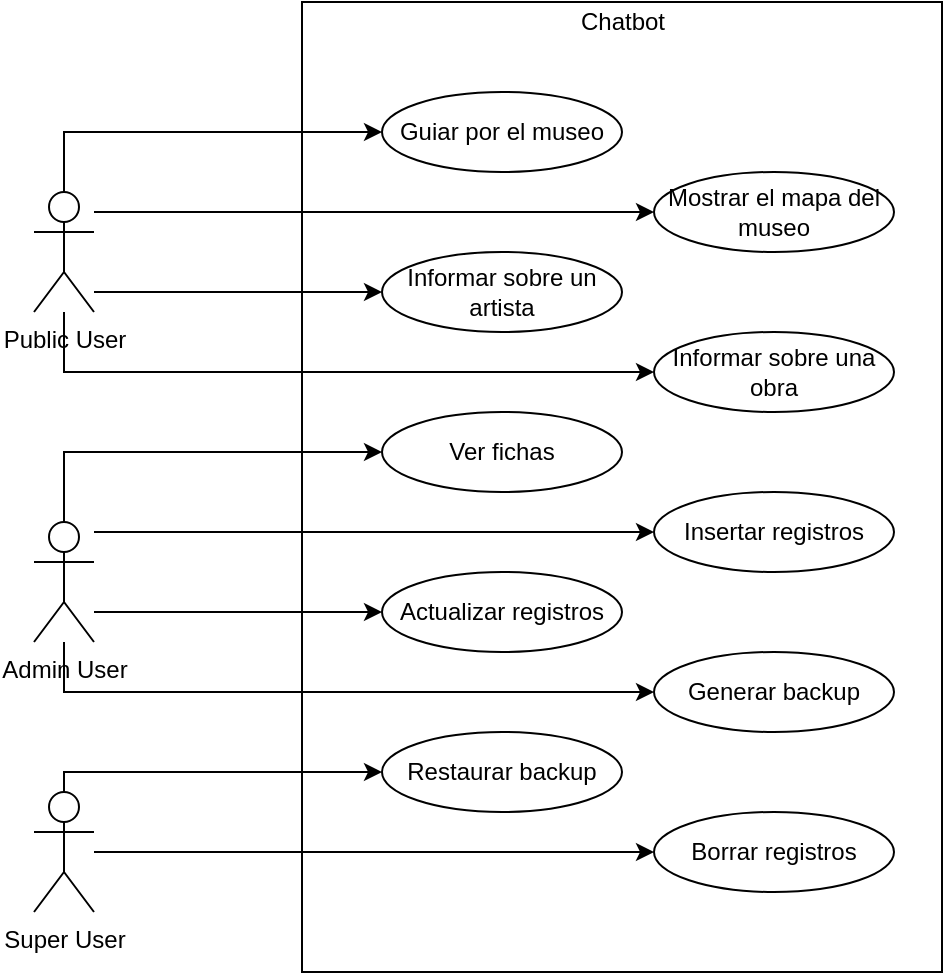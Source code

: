 <mxfile version="14.1.8" type="device"><diagram id="gU7Apu292KVYScCvncg6" name="Página-1"><mxGraphModel dx="1185" dy="678" grid="1" gridSize="10" guides="1" tooltips="1" connect="1" arrows="1" fold="1" page="1" pageScale="1" pageWidth="827" pageHeight="1169" math="0" shadow="0"><root><mxCell id="0"/><mxCell id="1" parent="0"/><mxCell id="TwvPtJrQMFcCEGabziHk-2" value="" style="rounded=0;whiteSpace=wrap;html=1;" vertex="1" parent="1"><mxGeometry x="254" y="325" width="320" height="485" as="geometry"/></mxCell><mxCell id="TwvPtJrQMFcCEGabziHk-11" style="edgeStyle=orthogonalEdgeStyle;rounded=0;orthogonalLoop=1;jettySize=auto;html=1;" edge="1" parent="1" source="TwvPtJrQMFcCEGabziHk-1" target="TwvPtJrQMFcCEGabziHk-7"><mxGeometry relative="1" as="geometry"><Array as="points"><mxPoint x="220" y="430"/><mxPoint x="220" y="430"/></Array></mxGeometry></mxCell><mxCell id="TwvPtJrQMFcCEGabziHk-12" style="edgeStyle=orthogonalEdgeStyle;rounded=0;orthogonalLoop=1;jettySize=auto;html=1;" edge="1" parent="1" source="TwvPtJrQMFcCEGabziHk-1" target="TwvPtJrQMFcCEGabziHk-5"><mxGeometry relative="1" as="geometry"><Array as="points"><mxPoint x="190" y="470"/><mxPoint x="190" y="470"/></Array></mxGeometry></mxCell><mxCell id="TwvPtJrQMFcCEGabziHk-13" style="edgeStyle=orthogonalEdgeStyle;rounded=0;orthogonalLoop=1;jettySize=auto;html=1;entryX=0;entryY=0.5;entryDx=0;entryDy=0;" edge="1" parent="1" source="TwvPtJrQMFcCEGabziHk-1" target="TwvPtJrQMFcCEGabziHk-6"><mxGeometry relative="1" as="geometry"><Array as="points"><mxPoint x="135" y="510"/></Array></mxGeometry></mxCell><mxCell id="TwvPtJrQMFcCEGabziHk-1" value="Public User" style="shape=umlActor;verticalLabelPosition=bottom;verticalAlign=top;html=1;" vertex="1" parent="1"><mxGeometry x="120" y="420" width="30" height="60" as="geometry"/></mxCell><mxCell id="TwvPtJrQMFcCEGabziHk-3" value="Chatbot" style="text;html=1;align=center;verticalAlign=middle;resizable=0;points=[];autosize=1;" vertex="1" parent="1"><mxGeometry x="384" y="325" width="60" height="20" as="geometry"/></mxCell><mxCell id="TwvPtJrQMFcCEGabziHk-4" value="Guiar por el museo" style="ellipse;whiteSpace=wrap;html=1;" vertex="1" parent="1"><mxGeometry x="294" y="370" width="120" height="40" as="geometry"/></mxCell><mxCell id="TwvPtJrQMFcCEGabziHk-5" value="Informar sobre un artista" style="ellipse;whiteSpace=wrap;html=1;" vertex="1" parent="1"><mxGeometry x="294" y="450" width="120" height="40" as="geometry"/></mxCell><mxCell id="TwvPtJrQMFcCEGabziHk-6" value="Informar sobre una obra" style="ellipse;whiteSpace=wrap;html=1;" vertex="1" parent="1"><mxGeometry x="430" y="490" width="120" height="40" as="geometry"/></mxCell><mxCell id="TwvPtJrQMFcCEGabziHk-7" value="Mostrar el mapa del museo" style="ellipse;whiteSpace=wrap;html=1;" vertex="1" parent="1"><mxGeometry x="430" y="410" width="120" height="40" as="geometry"/></mxCell><mxCell id="TwvPtJrQMFcCEGabziHk-20" style="edgeStyle=orthogonalEdgeStyle;rounded=0;orthogonalLoop=1;jettySize=auto;html=1;entryX=0;entryY=0.5;entryDx=0;entryDy=0;" edge="1" parent="1" source="TwvPtJrQMFcCEGabziHk-8" target="TwvPtJrQMFcCEGabziHk-14"><mxGeometry relative="1" as="geometry"><Array as="points"><mxPoint x="135" y="550"/></Array></mxGeometry></mxCell><mxCell id="TwvPtJrQMFcCEGabziHk-21" style="edgeStyle=orthogonalEdgeStyle;rounded=0;orthogonalLoop=1;jettySize=auto;html=1;entryX=0;entryY=0.5;entryDx=0;entryDy=0;" edge="1" parent="1" source="TwvPtJrQMFcCEGabziHk-8" target="TwvPtJrQMFcCEGabziHk-15"><mxGeometry relative="1" as="geometry"><Array as="points"><mxPoint x="210" y="590"/><mxPoint x="210" y="590"/></Array></mxGeometry></mxCell><mxCell id="TwvPtJrQMFcCEGabziHk-22" style="edgeStyle=orthogonalEdgeStyle;rounded=0;orthogonalLoop=1;jettySize=auto;html=1;entryX=0;entryY=0.5;entryDx=0;entryDy=0;" edge="1" parent="1" source="TwvPtJrQMFcCEGabziHk-8" target="TwvPtJrQMFcCEGabziHk-17"><mxGeometry relative="1" as="geometry"><Array as="points"><mxPoint x="190" y="630"/><mxPoint x="190" y="630"/></Array></mxGeometry></mxCell><mxCell id="TwvPtJrQMFcCEGabziHk-23" style="edgeStyle=orthogonalEdgeStyle;rounded=0;orthogonalLoop=1;jettySize=auto;html=1;entryX=0;entryY=0.5;entryDx=0;entryDy=0;" edge="1" parent="1" source="TwvPtJrQMFcCEGabziHk-8" target="TwvPtJrQMFcCEGabziHk-19"><mxGeometry relative="1" as="geometry"><Array as="points"><mxPoint x="135" y="670"/></Array></mxGeometry></mxCell><mxCell id="TwvPtJrQMFcCEGabziHk-8" value="Admin User" style="shape=umlActor;verticalLabelPosition=bottom;verticalAlign=top;html=1;" vertex="1" parent="1"><mxGeometry x="120" y="585" width="30" height="60" as="geometry"/></mxCell><mxCell id="TwvPtJrQMFcCEGabziHk-10" style="edgeStyle=orthogonalEdgeStyle;rounded=0;orthogonalLoop=1;jettySize=auto;html=1;" edge="1" parent="1" source="TwvPtJrQMFcCEGabziHk-1" target="TwvPtJrQMFcCEGabziHk-4"><mxGeometry relative="1" as="geometry"><Array as="points"><mxPoint x="135" y="390"/></Array></mxGeometry></mxCell><mxCell id="TwvPtJrQMFcCEGabziHk-14" value="Ver fichas" style="ellipse;whiteSpace=wrap;html=1;" vertex="1" parent="1"><mxGeometry x="294" y="530" width="120" height="40" as="geometry"/></mxCell><mxCell id="TwvPtJrQMFcCEGabziHk-15" value="Insertar registros" style="ellipse;whiteSpace=wrap;html=1;" vertex="1" parent="1"><mxGeometry x="430" y="570" width="120" height="40" as="geometry"/></mxCell><mxCell id="TwvPtJrQMFcCEGabziHk-16" value="Borrar registros" style="ellipse;whiteSpace=wrap;html=1;" vertex="1" parent="1"><mxGeometry x="430" y="730" width="120" height="40" as="geometry"/></mxCell><mxCell id="TwvPtJrQMFcCEGabziHk-17" value="Actualizar registros" style="ellipse;whiteSpace=wrap;html=1;" vertex="1" parent="1"><mxGeometry x="294" y="610" width="120" height="40" as="geometry"/></mxCell><mxCell id="TwvPtJrQMFcCEGabziHk-18" value="Restaurar backup" style="ellipse;whiteSpace=wrap;html=1;" vertex="1" parent="1"><mxGeometry x="294" y="690" width="120" height="40" as="geometry"/></mxCell><mxCell id="TwvPtJrQMFcCEGabziHk-19" value="Generar backup" style="ellipse;whiteSpace=wrap;html=1;" vertex="1" parent="1"><mxGeometry x="430" y="650" width="120" height="40" as="geometry"/></mxCell><mxCell id="TwvPtJrQMFcCEGabziHk-25" style="edgeStyle=orthogonalEdgeStyle;rounded=0;orthogonalLoop=1;jettySize=auto;html=1;entryX=0;entryY=0.5;entryDx=0;entryDy=0;" edge="1" parent="1" source="TwvPtJrQMFcCEGabziHk-24" target="TwvPtJrQMFcCEGabziHk-16"><mxGeometry relative="1" as="geometry"/></mxCell><mxCell id="TwvPtJrQMFcCEGabziHk-26" style="edgeStyle=orthogonalEdgeStyle;rounded=0;orthogonalLoop=1;jettySize=auto;html=1;entryX=0;entryY=0.5;entryDx=0;entryDy=0;" edge="1" parent="1" source="TwvPtJrQMFcCEGabziHk-24" target="TwvPtJrQMFcCEGabziHk-18"><mxGeometry relative="1" as="geometry"><Array as="points"><mxPoint x="135" y="710"/></Array></mxGeometry></mxCell><mxCell id="TwvPtJrQMFcCEGabziHk-24" value="Super User" style="shape=umlActor;verticalLabelPosition=bottom;verticalAlign=top;html=1;" vertex="1" parent="1"><mxGeometry x="120" y="720" width="30" height="60" as="geometry"/></mxCell></root></mxGraphModel></diagram></mxfile>